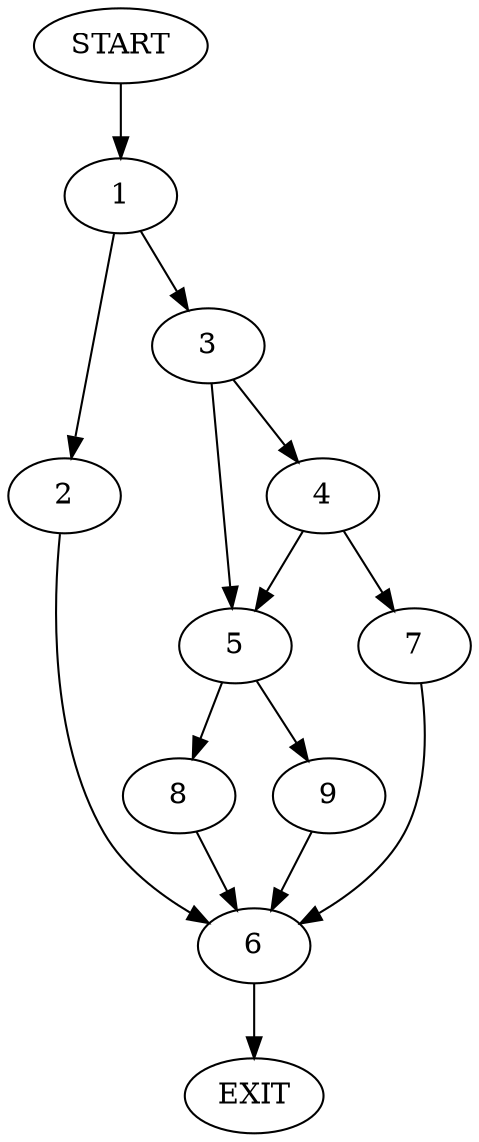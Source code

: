 digraph {
0 [label="START"]
10 [label="EXIT"]
0 -> 1
1 -> 2
1 -> 3
3 -> 4
3 -> 5
2 -> 6
6 -> 10
4 -> 7
4 -> 5
5 -> 8
5 -> 9
7 -> 6
8 -> 6
9 -> 6
}
